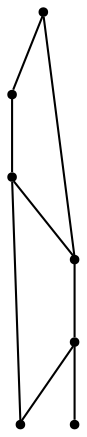 graph {
  node [shape=point,comment="{\"directed\":false,\"doi\":\"10.1007/978-3-662-45803-7_24\",\"figure\":\"1 (1)\"}"]

  v0 [pos="1088.9444093475488,671.3898267777511"]
  v1 [pos="1079.42089097471,1017.375352195361"]
  v2 [pos="1034.9722116109606,939.0801599220287"]
  v3 [pos="931.2640715963477,658.6916792794713"]
  v4 [pos="867.7683077688031,1039.595138357765"]
  v5 [pos="834.9571389369441,617.4283613424204"]
  v6 [pos="811.6778868666976,924.2640006057811"]

  v0 -- v1 [id="-5",pos="1088.9444093475488,671.3898267777511 1082.7556557473963,677.117924092274 1076.5594263087523,682.8584256687055 1073.6865411065453,689.4577474503984 1070.8136559043382,696.0612039860607 1071.2723860790275,703.5317502349235 1071.5016875422145,707.2670869709543 1071.7309890054016,711.0023600953857 1071.5016875422145,707.2670869709543 1071.5016875422145,707.2670869709543 1071.7309890054016,711.0023600953857 1071.7309890054016,711.0023600953857 1071.7309890054016,711.0023600953857 1071.7309890054016,859.7760876801424 1071.7309890054016,859.7760876801424 1071.7309890054016,859.7760876801424 1071.1849664867912,872.1617750015282 1071.1849664867912,872.1617750015282 1071.1849664867912,872.1617750015282 1070.6512870547117,884.547462322914 1069.5838009422382,909.3145749885173 1070.8681181830532,935.5825397334432 1072.148236229481,961.8504408667696 1075.7841023269546,989.6107973482808 1077.6020989998487,1003.493074771821 1079.420095672743,1017.375352195361 1077.6020989998487,1003.493074771821 1077.6020989998487,1003.493074771821 1079.42089097471,1017.375352195361 1079.42089097471,1017.375352195361 1079.42089097471,1017.375352195361"]
  v5 -- v4 [id="-6",pos="834.9571389369441,617.4283613424204 824.9405810625508,624.9031059568522 824.9405810625508,624.9031059568522 824.9405810625508,624.9031059568522 814.9083239273247,632.3819853252533 794.8522080456463,647.3398076736553 784.711598970407,662.9354635305494 774.5709262710102,678.5311829990433 774.3499595724394,694.7688071183994 774.2373448138818,702.8855836068925 774.1289292497112,711.0023600953857 774.1289292497112,711.0023600953857 774.1289292497112,711.0023600953857 774.1164589148653,859.7760876801424 774.1164589148653,859.7760876801424 774.1164589148653,859.7760876801424 773.8203520864321,874.6547135871288 773.8203520864321,874.6547135871288 773.8203520864321,874.6547135871288 773.5159741175399,889.5291411285461 772.9030189853686,919.286392942519 781.5718104280028,946.1629934717529 790.2405382464797,973.0395940009867 808.1910126397619,997.035479633882 824.1066592318087,1012.1308938720684 840.0181066294688,1027.222109744686 853.8989254202802,1033.4086558570252 860.8372670305711,1036.5019607189947 867.7683077688031,1039.595138357765 867.7683077688031,1039.595138357765 867.7683077688031,1039.595138357765"]
  v5 -- v6 [id="-7",pos="834.9571389369441,617.4283613424204 830.4738467813252,628.7633758743609 830.4738467813252,628.7633758743609 830.4738467813252,628.7633758743609 825.9747281165587,640.1026523834698 816.98075360557,662.781205401688 813.0404459150469,678.3768612585823 809.1000746003664,693.9767154810456 810.2133701061514,702.4894741766161 810.7721174562374,706.7459171360009 811.3308648063233,711.0022964837862 811.3308648063233,711.0022964837862 811.3308648063233,711.0022964837862 811.3182672231627,859.7760876801424 811.3182672231627,859.7760876801424 811.3182672231627,859.7760876801424 811.6778868666976,924.2640006057811 811.6778868666976,924.2640006057811 811.6778868666976,924.2640006057811"]
  v3 -- v1 [id="-8",pos="931.2640715963477,658.6916792794713 922.9280185907564,711.0022964837862 922.9280185907564,711.0022964837862 922.9280185907564,711.0022964837862 922.9236921480548,859.7760876801424 922.9236921480548,859.7760876801424 922.9236921480548,859.7760876801424 922.4318137873722,870.1189520942055 922.4318137873722,870.1189520942055 922.4318137873722,870.1189520942055 921.935608983988,880.4660148738377 920.9473985716064,901.1518709251632 912.562179998402,927.5490308287356 904.1770250493552,953.946190732308 888.3947983153281,986.0463213685889 914.9722630798478,1001.9712944762526 941.5497914685249,1017.8921328299468 1010.4911469259781,1017.6336789010544 1044.9576890844753,1017.504483742408 1079.42089097471,1017.375352195361 1079.42089097471,1017.375352195361 1079.42089097471,1017.375352195361"]
  v6 -- v3 [id="-10",pos="811.6778868666976,924.2640006057811 817.5144966618068,918.3233769372266 817.5144966618068,918.3233769372266 817.5144966618068,918.3233769372266 823.3395427663127,912.3827532686722 834.9895713511671,900.4973711775938 841.1273301891816,889.7500642137156 847.269288221583,878.998622495868 847.8989128829871,869.3894542707897 848.2116256164958,864.582770975466 848.5285375443913,859.7760876801424 848.5285375443913,859.7760876801424 848.5285375443913,859.7760876801424 848.5200755314601,711.0023600953857 848.5200755314601,711.0023600953857 848.5200755314601,711.0023600953857 849.9128719606028,700.0673989128925 849.9128719606028,700.0673989128925 849.9128719606028,700.0673989128925 851.2930071824276,689.1325013419989 854.0616760148508,667.2627062002117 867.8508123948818,658.5456270469492 881.6398851507554,649.8244131397173 906.4578238430105,654.25591522101 918.8667613770594,656.4737336386411 931.2640715963477,658.6916792794713 931.2640715963477,658.6916792794713 931.2640715963477,658.6916792794713"]
  v0 -- v6 [id="-11",pos="1088.9444093475488,671.3898267777511 1084.5985930899824,663.6150262483338 1084.5985930899824,663.6150262483338 1084.5985930899824,663.6150262483338 1080.2412290478521,655.8442968612867 1071.5266282119064,640.3070364527614 1053.4302636257582,633.6243198640841 1035.3297634693809,626.9375321330367 1007.8474359386436,629.1178197069448 990.7350825704902,643.4920056296544 973.6185936321074,657.8620567983944 966.876214426538,684.4342758238748 963.5029888507172,697.7162505826454 960.1296996507391,711.0023600953857 963.5029888507172,697.7162505826454 963.5029888507172,697.7162505826454 960.1296996507391,711.0023600953857 960.1296996507391,711.0023600953857 960.1296996507391,711.0023600953857 960.1255004563523,859.7760876801424 960.1255004563523,859.7760876801424 960.1255004563523,859.7760876801424 963.6406715272814,883.1799401562073 963.6406715272814,883.1799401562073 963.6406715272814,883.1799401562073 967.1473805852794,906.5797214899022 974.1649342715049,953.387553665231 1002.3018907574954,976.2453641709261 1030.434648049099,999.1073094305906 1079.6826089460808,998.0192330206213 1100.9772326752625,974.6153169329568 1122.2675299617426,951.2114008452925 1115.6002272618782,905.4916450799328 1112.2686118849822,882.6379693282073 1108.9329245620138,859.7760240685428 1112.2686118849822,882.6379693282073 1112.2686118849822,882.6379693282073 1108.9329245620138,859.7760240685428 1108.9329245620138,859.7760240685428 1108.9329245620138,859.7760240685428 1108.9327973136992,711.0023600953857 1108.9327973136992,711.0023600953857 1108.9327973136992,711.0023600953857 1113.0441903634094,701.4222623712928 1113.0441903634094,701.4222623712928 1113.0441903634094,701.4222623712928 1117.155456164805,691.8464266243684 1125.3779877675959,672.6864220109813 1123.2306724561176,654.8645510053178 1121.0791579502525,637.0427436112541 1108.5575420334887,620.5590698249139 1083.510365502204,610.7497795077124 1058.458989776532,600.9404891905112 1020.8901973284834,597.8096534848187 987.282644918735,603.8587349305728 953.6750925089865,609.9160222726662 924.0370512779973,625.149028400637 907.7753528939762,644.5341544647627 891.5094553155682,663.9234788944573 888.619836959971,687.4607885063372 887.1729599970577,699.2336416778462 885.7302822285312,711.0022964837862 885.7302822285312,711.0022964837862 885.7302822285312,711.0022964837862 885.7218838397574,859.7760876801424 885.7218838397574,859.7760876801424 885.7218838397574,859.7760876801424 885.2966199718487,866.2002867283277 885.2966199718487,866.2002867283277 885.2966199718487,866.2002867283277 884.8629577151662,872.6244857765131 883.9914976315716,885.4770186268534 871.6534374088409,896.2243255907315 859.3112416158806,906.9716325546096 835.5023820596268,915.6177847743957 823.5979840935786,919.9408926900884 811.6893869331435,924.2640006057811 823.5979840935786,919.9408926900884 823.5979840935786,919.9408926900884 811.6778868666976,924.2640006057811 811.6778868666976,924.2640006057811 811.6778868666976,924.2640006057811"]
  v3 -- v2 [id="-16",pos="931.2640715963477,658.6916792794713 945.4775015758873,652.2966143438709 945.4775015758873,652.2966143438709 945.4775015758873,652.2966143438709 959.6835670592106,645.9099461394085 988.0956980258572,633.1282766109452 1005.303932999178,641.8453557642076 1022.5121679724986,650.5665696714398 1028.5248417171097,680.7865322603974 1031.527011207107,695.8902796181222 1034.5333798914912,711.0023600953857 1034.5333798914912,711.0023600953857 1034.5333798914912,711.0023600953857 1034.529117072947,859.7760876801424 1034.529117072947,859.7760876801424 1034.529117072947,859.7760876801424 1034.345752251386,870.0606202574361 1034.345752251386,870.0606202574361 1034.345752251386,870.0606202574361 1034.1622601815104,880.3493512002988 1033.7870049013002,900.9184799664857 1033.8620814070052,914.1378609113184 1033.9370942885528,927.3531071021816 1034.4625025801731,933.2145343293206 1034.9722116109606,939.0801599220287"]
  v4 -- v0 [id="-17",pos="867.7683077688031,1039.595138357765 888.7031846061351,1026.4842151901319 888.7031846061351,1026.4842151901319 888.7031846061351,1026.4842151901319 909.6307605714081,1013.3731647992996 951.4859761261115,987.1511276292347 973.0765158112542,957.1854206036004 994.6671191205544,927.2155788239967 995.9972457546806,893.497932434854 996.6643450447799,876.6349426805134 997.3315079590365,859.7760876801424 997.3315079590365,859.7760876801424 997.3315079590365,859.7760876801424 997.3273087646496,711.0023600953857 997.3273087646496,711.0023600953857 997.3273087646496,711.0023600953857 998.5448842643758,700.9012197595384 998.5448842643758,700.9012197595384 998.5448842643758,700.9012197595384 999.758260569715,690.8001430352907 1002.1808139860067,670.6020607291651 1017.4543655818036,663.9986041935028 1032.7237179832134,657.3951476578405 1060.8398057455843,664.3904516466108 1074.899981036042,667.8881354467957 1088.9444093475488,671.3898267777511 1088.9444093475488,671.3898267777511 1088.9444093475488,671.3898267777511"]
}